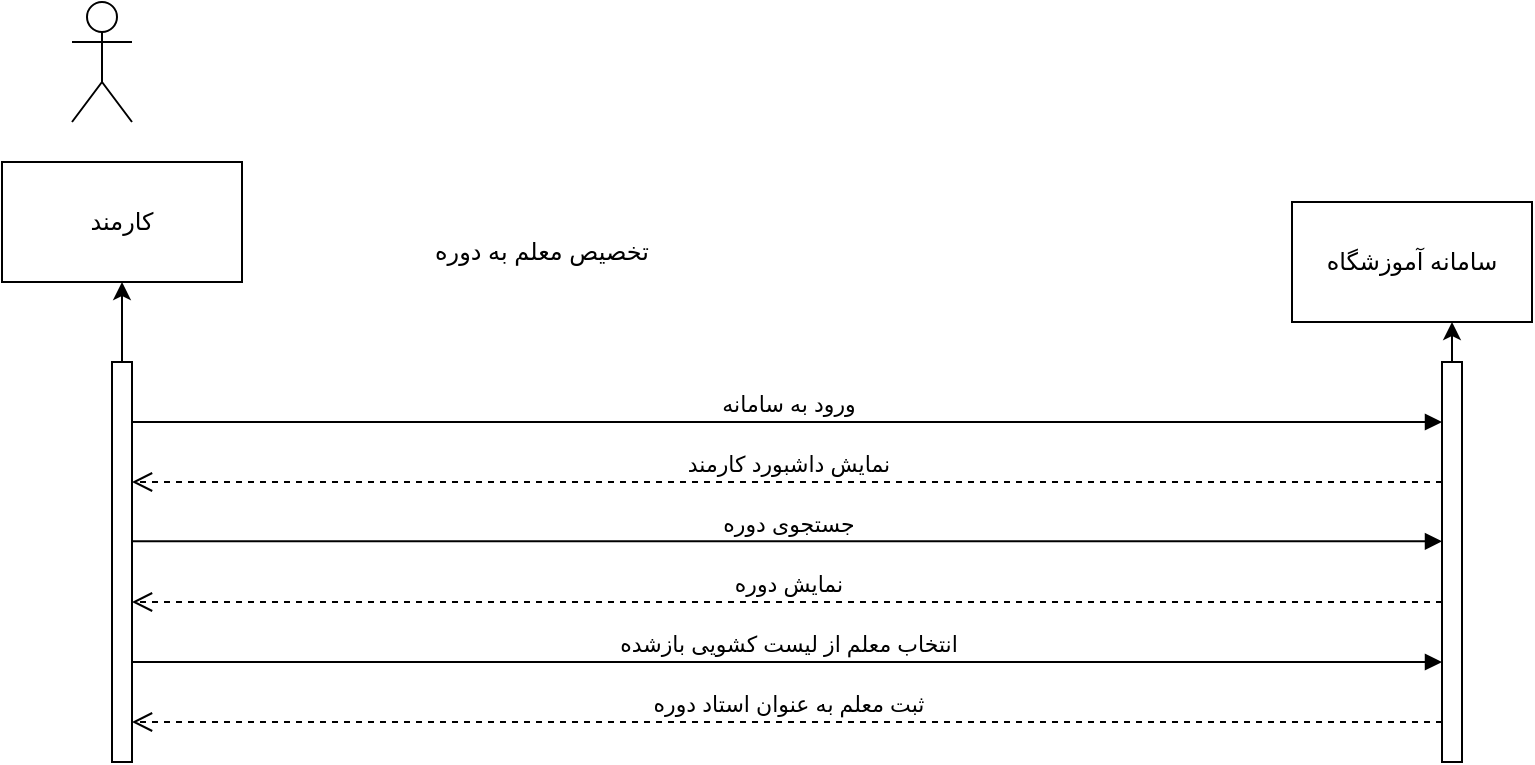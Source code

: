 <mxfile version="27.0.9">
  <diagram name="Page-1" id="6iiGOPdXzl6P7JrdObj-">
    <mxGraphModel dx="703" dy="866" grid="1" gridSize="10" guides="1" tooltips="1" connect="1" arrows="1" fold="1" page="1" pageScale="1" pageWidth="850" pageHeight="1100" math="0" shadow="0">
      <root>
        <mxCell id="0" />
        <mxCell id="1" parent="0" />
        <mxCell id="-P4QmvMXvIeQ-V0GVb2z-1" value="" style="edgeStyle=orthogonalEdgeStyle;rounded=0;orthogonalLoop=1;jettySize=auto;html=1;curved=0;" edge="1" parent="1" source="-P4QmvMXvIeQ-V0GVb2z-2" target="-P4QmvMXvIeQ-V0GVb2z-5">
          <mxGeometry relative="1" as="geometry">
            <Array as="points">
              <mxPoint x="90" y="290" />
              <mxPoint x="90" y="290" />
            </Array>
          </mxGeometry>
        </mxCell>
        <mxCell id="-P4QmvMXvIeQ-V0GVb2z-2" value="" style="html=1;points=[[0,0,0,0,5],[0,1,0,0,-5],[1,0,0,0,5],[1,1,0,0,-5]];perimeter=orthogonalPerimeter;outlineConnect=0;targetShapes=umlLifeline;portConstraint=eastwest;newEdgeStyle={&quot;curved&quot;:0,&quot;rounded&quot;:0};" vertex="1" parent="1">
          <mxGeometry x="85" y="230" width="10" height="200" as="geometry" />
        </mxCell>
        <mxCell id="-P4QmvMXvIeQ-V0GVb2z-3" value="ورود به سامانه" style="html=1;verticalAlign=bottom;endArrow=block;curved=0;rounded=0;" edge="1" parent="1" target="-P4QmvMXvIeQ-V0GVb2z-7">
          <mxGeometry relative="1" as="geometry">
            <mxPoint x="95" y="260" as="sourcePoint" />
            <mxPoint x="495" y="260" as="targetPoint" />
            <Array as="points">
              <mxPoint x="285" y="260" />
            </Array>
          </mxGeometry>
        </mxCell>
        <mxCell id="-P4QmvMXvIeQ-V0GVb2z-4" value="نمایش داشبورد کارمند" style="html=1;verticalAlign=bottom;endArrow=open;dashed=1;endSize=8;curved=0;rounded=0;" edge="1" parent="1" source="-P4QmvMXvIeQ-V0GVb2z-7">
          <mxGeometry relative="1" as="geometry">
            <mxPoint x="95" y="290" as="targetPoint" />
            <mxPoint x="495" y="290" as="sourcePoint" />
            <Array as="points">
              <mxPoint x="295" y="290" />
            </Array>
          </mxGeometry>
        </mxCell>
        <mxCell id="-P4QmvMXvIeQ-V0GVb2z-5" value="کارمند" style="whiteSpace=wrap;html=1;" vertex="1" parent="1">
          <mxGeometry x="30" y="130" width="120" height="60" as="geometry" />
        </mxCell>
        <mxCell id="-P4QmvMXvIeQ-V0GVb2z-6" style="edgeStyle=orthogonalEdgeStyle;rounded=0;orthogonalLoop=1;jettySize=auto;html=1;curved=0;" edge="1" parent="1" source="-P4QmvMXvIeQ-V0GVb2z-7" target="-P4QmvMXvIeQ-V0GVb2z-8">
          <mxGeometry relative="1" as="geometry">
            <Array as="points">
              <mxPoint x="755" y="220" />
              <mxPoint x="755" y="220" />
            </Array>
          </mxGeometry>
        </mxCell>
        <mxCell id="-P4QmvMXvIeQ-V0GVb2z-7" value="" style="html=1;points=[[0,0,0,0,5],[0,1,0,0,-5],[1,0,0,0,5],[1,1,0,0,-5]];perimeter=orthogonalPerimeter;outlineConnect=0;targetShapes=umlLifeline;portConstraint=eastwest;newEdgeStyle={&quot;curved&quot;:0,&quot;rounded&quot;:0};" vertex="1" parent="1">
          <mxGeometry x="750" y="230" width="10" height="200" as="geometry" />
        </mxCell>
        <mxCell id="-P4QmvMXvIeQ-V0GVb2z-8" value="سامانه آموزشگاه" style="whiteSpace=wrap;html=1;" vertex="1" parent="1">
          <mxGeometry x="675" y="150" width="120" height="60" as="geometry" />
        </mxCell>
        <mxCell id="-P4QmvMXvIeQ-V0GVb2z-9" value="جستجوی دوره" style="html=1;verticalAlign=bottom;endArrow=block;curved=0;rounded=0;" edge="1" parent="1" target="-P4QmvMXvIeQ-V0GVb2z-7">
          <mxGeometry relative="1" as="geometry">
            <mxPoint x="95" y="319.66" as="sourcePoint" />
            <mxPoint x="495" y="319.66" as="targetPoint" />
            <Array as="points">
              <mxPoint x="305" y="319.66" />
            </Array>
          </mxGeometry>
        </mxCell>
        <mxCell id="-P4QmvMXvIeQ-V0GVb2z-10" value="نمایش دوره" style="html=1;verticalAlign=bottom;endArrow=open;dashed=1;endSize=8;curved=0;rounded=0;" edge="1" parent="1" source="-P4QmvMXvIeQ-V0GVb2z-7">
          <mxGeometry relative="1" as="geometry">
            <mxPoint x="95" y="350" as="targetPoint" />
            <mxPoint x="495" y="350" as="sourcePoint" />
            <Array as="points">
              <mxPoint x="345" y="350" />
            </Array>
          </mxGeometry>
        </mxCell>
        <mxCell id="-P4QmvMXvIeQ-V0GVb2z-11" value="تخصیص معلم به دوره" style="text;html=1;align=center;verticalAlign=middle;whiteSpace=wrap;rounded=0;" vertex="1" parent="1">
          <mxGeometry x="245" y="160" width="110" height="30" as="geometry" />
        </mxCell>
        <mxCell id="-P4QmvMXvIeQ-V0GVb2z-12" value="" style="shape=umlActor;verticalLabelPosition=bottom;verticalAlign=top;html=1;outlineConnect=0;" vertex="1" parent="1">
          <mxGeometry x="65" y="50" width="30" height="60" as="geometry" />
        </mxCell>
        <mxCell id="-P4QmvMXvIeQ-V0GVb2z-13" value="انتخاب معلم از لیست کشویی بازشده" style="html=1;verticalAlign=bottom;endArrow=block;curved=0;rounded=0;" edge="1" parent="1" target="-P4QmvMXvIeQ-V0GVb2z-7">
          <mxGeometry relative="1" as="geometry">
            <mxPoint x="95" y="380" as="sourcePoint" />
            <mxPoint x="495" y="380" as="targetPoint" />
            <Array as="points">
              <mxPoint x="325" y="380" />
            </Array>
          </mxGeometry>
        </mxCell>
        <mxCell id="-P4QmvMXvIeQ-V0GVb2z-14" value="ثبت معلم به عنوان استاد دوره" style="html=1;verticalAlign=bottom;endArrow=open;dashed=1;endSize=8;curved=0;rounded=0;" edge="1" parent="1" source="-P4QmvMXvIeQ-V0GVb2z-7" target="-P4QmvMXvIeQ-V0GVb2z-2">
          <mxGeometry relative="1" as="geometry">
            <mxPoint x="95" y="410" as="targetPoint" />
            <mxPoint x="495" y="410" as="sourcePoint" />
            <Array as="points">
              <mxPoint x="345" y="410" />
            </Array>
          </mxGeometry>
        </mxCell>
      </root>
    </mxGraphModel>
  </diagram>
</mxfile>
